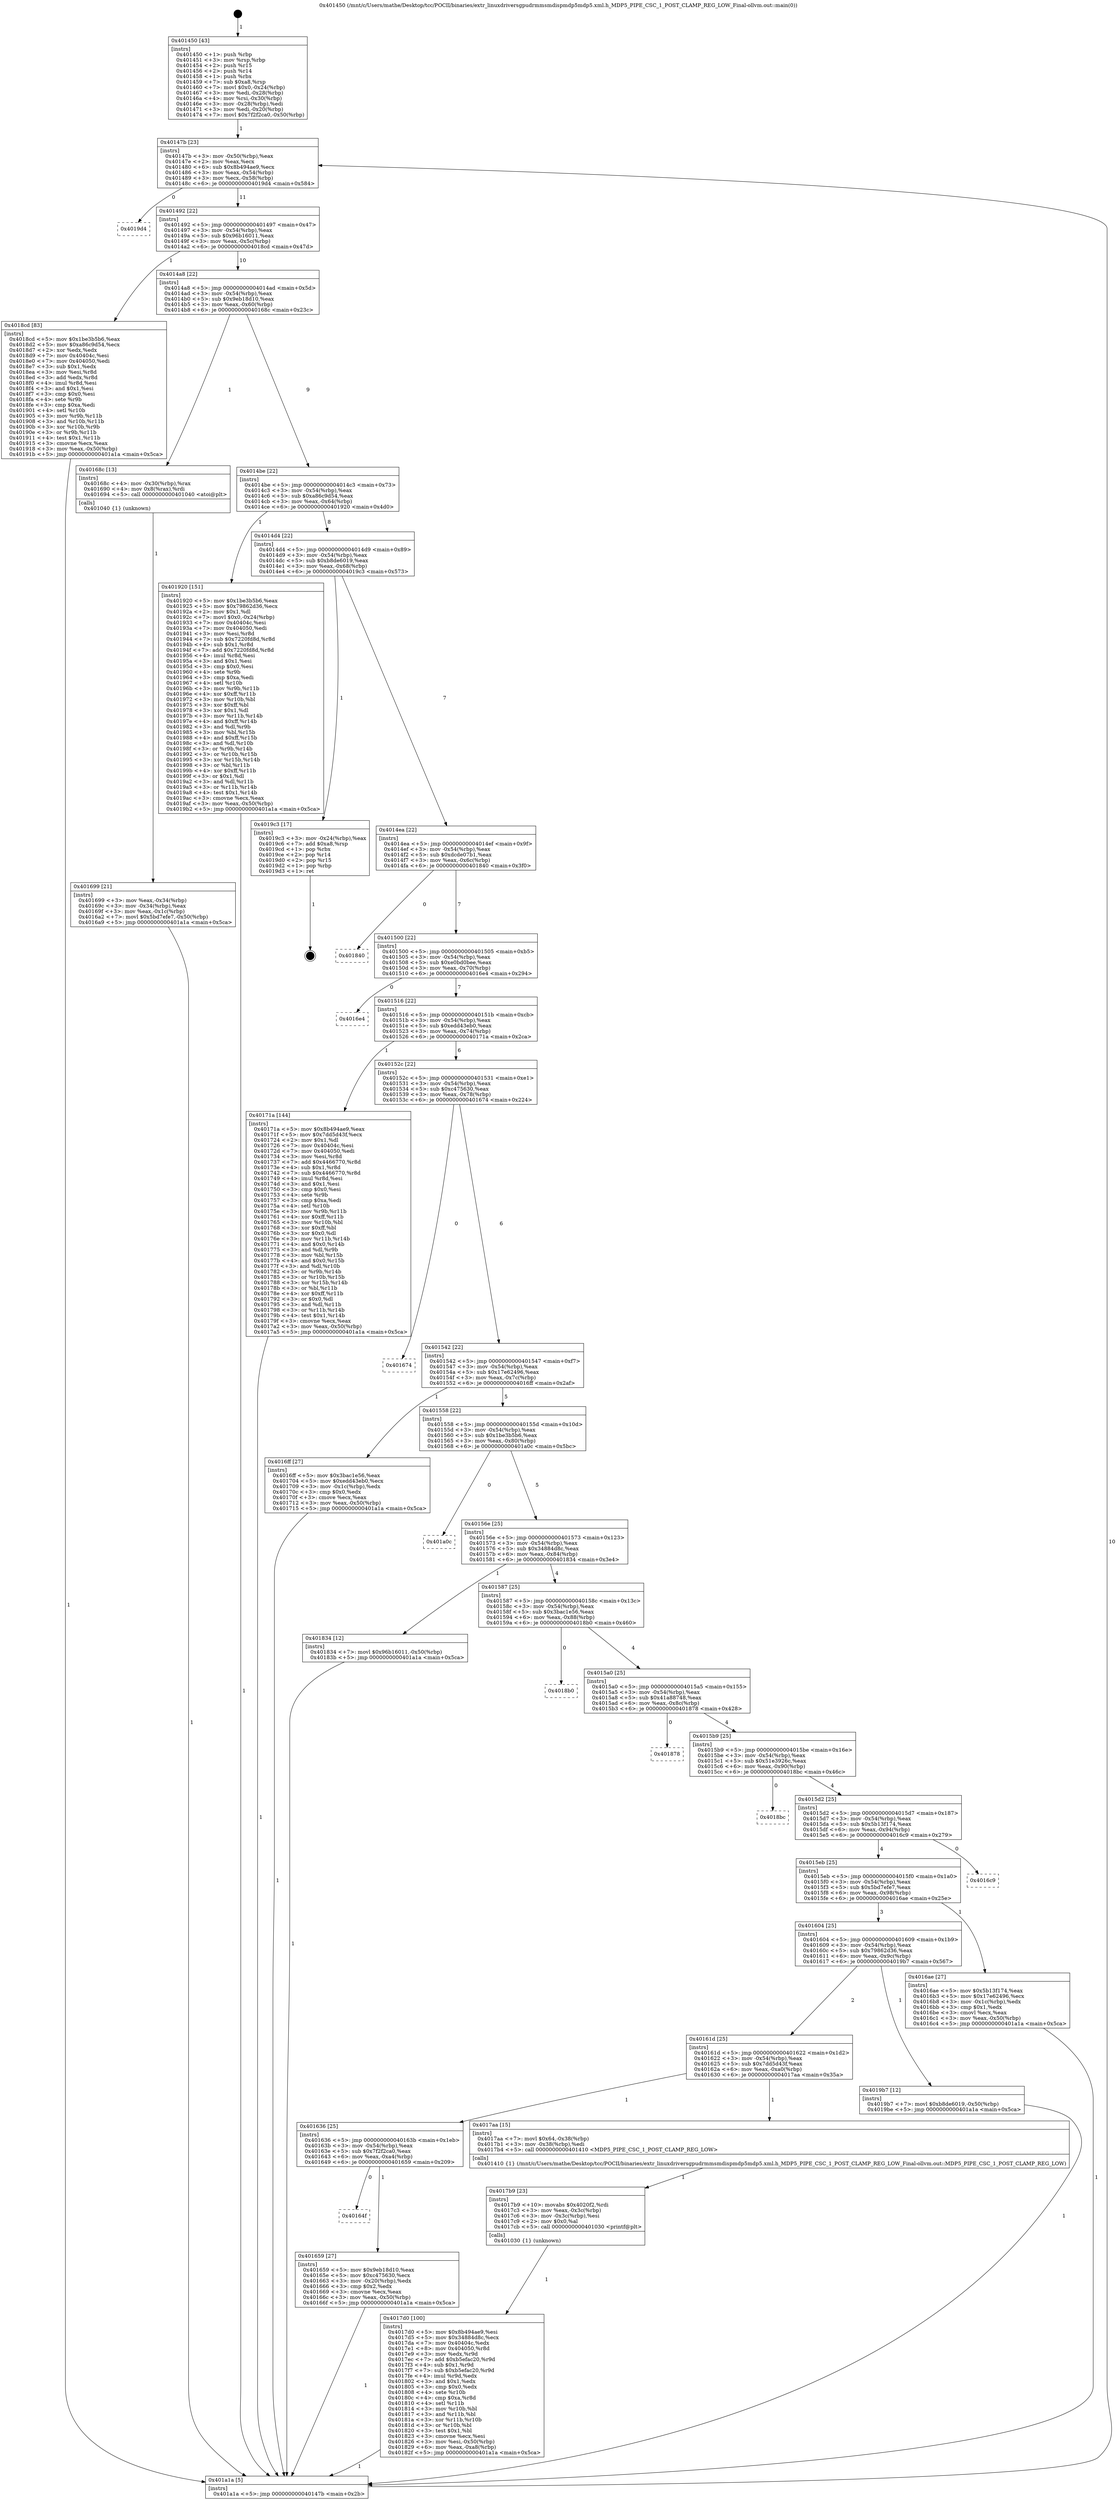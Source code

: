 digraph "0x401450" {
  label = "0x401450 (/mnt/c/Users/mathe/Desktop/tcc/POCII/binaries/extr_linuxdriversgpudrmmsmdispmdp5mdp5.xml.h_MDP5_PIPE_CSC_1_POST_CLAMP_REG_LOW_Final-ollvm.out::main(0))"
  labelloc = "t"
  node[shape=record]

  Entry [label="",width=0.3,height=0.3,shape=circle,fillcolor=black,style=filled]
  "0x40147b" [label="{
     0x40147b [23]\l
     | [instrs]\l
     &nbsp;&nbsp;0x40147b \<+3\>: mov -0x50(%rbp),%eax\l
     &nbsp;&nbsp;0x40147e \<+2\>: mov %eax,%ecx\l
     &nbsp;&nbsp;0x401480 \<+6\>: sub $0x8b494ae9,%ecx\l
     &nbsp;&nbsp;0x401486 \<+3\>: mov %eax,-0x54(%rbp)\l
     &nbsp;&nbsp;0x401489 \<+3\>: mov %ecx,-0x58(%rbp)\l
     &nbsp;&nbsp;0x40148c \<+6\>: je 00000000004019d4 \<main+0x584\>\l
  }"]
  "0x4019d4" [label="{
     0x4019d4\l
  }", style=dashed]
  "0x401492" [label="{
     0x401492 [22]\l
     | [instrs]\l
     &nbsp;&nbsp;0x401492 \<+5\>: jmp 0000000000401497 \<main+0x47\>\l
     &nbsp;&nbsp;0x401497 \<+3\>: mov -0x54(%rbp),%eax\l
     &nbsp;&nbsp;0x40149a \<+5\>: sub $0x96b16011,%eax\l
     &nbsp;&nbsp;0x40149f \<+3\>: mov %eax,-0x5c(%rbp)\l
     &nbsp;&nbsp;0x4014a2 \<+6\>: je 00000000004018cd \<main+0x47d\>\l
  }"]
  Exit [label="",width=0.3,height=0.3,shape=circle,fillcolor=black,style=filled,peripheries=2]
  "0x4018cd" [label="{
     0x4018cd [83]\l
     | [instrs]\l
     &nbsp;&nbsp;0x4018cd \<+5\>: mov $0x1be3b5b6,%eax\l
     &nbsp;&nbsp;0x4018d2 \<+5\>: mov $0xa86c9d54,%ecx\l
     &nbsp;&nbsp;0x4018d7 \<+2\>: xor %edx,%edx\l
     &nbsp;&nbsp;0x4018d9 \<+7\>: mov 0x40404c,%esi\l
     &nbsp;&nbsp;0x4018e0 \<+7\>: mov 0x404050,%edi\l
     &nbsp;&nbsp;0x4018e7 \<+3\>: sub $0x1,%edx\l
     &nbsp;&nbsp;0x4018ea \<+3\>: mov %esi,%r8d\l
     &nbsp;&nbsp;0x4018ed \<+3\>: add %edx,%r8d\l
     &nbsp;&nbsp;0x4018f0 \<+4\>: imul %r8d,%esi\l
     &nbsp;&nbsp;0x4018f4 \<+3\>: and $0x1,%esi\l
     &nbsp;&nbsp;0x4018f7 \<+3\>: cmp $0x0,%esi\l
     &nbsp;&nbsp;0x4018fa \<+4\>: sete %r9b\l
     &nbsp;&nbsp;0x4018fe \<+3\>: cmp $0xa,%edi\l
     &nbsp;&nbsp;0x401901 \<+4\>: setl %r10b\l
     &nbsp;&nbsp;0x401905 \<+3\>: mov %r9b,%r11b\l
     &nbsp;&nbsp;0x401908 \<+3\>: and %r10b,%r11b\l
     &nbsp;&nbsp;0x40190b \<+3\>: xor %r10b,%r9b\l
     &nbsp;&nbsp;0x40190e \<+3\>: or %r9b,%r11b\l
     &nbsp;&nbsp;0x401911 \<+4\>: test $0x1,%r11b\l
     &nbsp;&nbsp;0x401915 \<+3\>: cmovne %ecx,%eax\l
     &nbsp;&nbsp;0x401918 \<+3\>: mov %eax,-0x50(%rbp)\l
     &nbsp;&nbsp;0x40191b \<+5\>: jmp 0000000000401a1a \<main+0x5ca\>\l
  }"]
  "0x4014a8" [label="{
     0x4014a8 [22]\l
     | [instrs]\l
     &nbsp;&nbsp;0x4014a8 \<+5\>: jmp 00000000004014ad \<main+0x5d\>\l
     &nbsp;&nbsp;0x4014ad \<+3\>: mov -0x54(%rbp),%eax\l
     &nbsp;&nbsp;0x4014b0 \<+5\>: sub $0x9eb18d10,%eax\l
     &nbsp;&nbsp;0x4014b5 \<+3\>: mov %eax,-0x60(%rbp)\l
     &nbsp;&nbsp;0x4014b8 \<+6\>: je 000000000040168c \<main+0x23c\>\l
  }"]
  "0x4017d0" [label="{
     0x4017d0 [100]\l
     | [instrs]\l
     &nbsp;&nbsp;0x4017d0 \<+5\>: mov $0x8b494ae9,%esi\l
     &nbsp;&nbsp;0x4017d5 \<+5\>: mov $0x34884d8c,%ecx\l
     &nbsp;&nbsp;0x4017da \<+7\>: mov 0x40404c,%edx\l
     &nbsp;&nbsp;0x4017e1 \<+8\>: mov 0x404050,%r8d\l
     &nbsp;&nbsp;0x4017e9 \<+3\>: mov %edx,%r9d\l
     &nbsp;&nbsp;0x4017ec \<+7\>: add $0xb5efac20,%r9d\l
     &nbsp;&nbsp;0x4017f3 \<+4\>: sub $0x1,%r9d\l
     &nbsp;&nbsp;0x4017f7 \<+7\>: sub $0xb5efac20,%r9d\l
     &nbsp;&nbsp;0x4017fe \<+4\>: imul %r9d,%edx\l
     &nbsp;&nbsp;0x401802 \<+3\>: and $0x1,%edx\l
     &nbsp;&nbsp;0x401805 \<+3\>: cmp $0x0,%edx\l
     &nbsp;&nbsp;0x401808 \<+4\>: sete %r10b\l
     &nbsp;&nbsp;0x40180c \<+4\>: cmp $0xa,%r8d\l
     &nbsp;&nbsp;0x401810 \<+4\>: setl %r11b\l
     &nbsp;&nbsp;0x401814 \<+3\>: mov %r10b,%bl\l
     &nbsp;&nbsp;0x401817 \<+3\>: and %r11b,%bl\l
     &nbsp;&nbsp;0x40181a \<+3\>: xor %r11b,%r10b\l
     &nbsp;&nbsp;0x40181d \<+3\>: or %r10b,%bl\l
     &nbsp;&nbsp;0x401820 \<+3\>: test $0x1,%bl\l
     &nbsp;&nbsp;0x401823 \<+3\>: cmovne %ecx,%esi\l
     &nbsp;&nbsp;0x401826 \<+3\>: mov %esi,-0x50(%rbp)\l
     &nbsp;&nbsp;0x401829 \<+6\>: mov %eax,-0xa8(%rbp)\l
     &nbsp;&nbsp;0x40182f \<+5\>: jmp 0000000000401a1a \<main+0x5ca\>\l
  }"]
  "0x40168c" [label="{
     0x40168c [13]\l
     | [instrs]\l
     &nbsp;&nbsp;0x40168c \<+4\>: mov -0x30(%rbp),%rax\l
     &nbsp;&nbsp;0x401690 \<+4\>: mov 0x8(%rax),%rdi\l
     &nbsp;&nbsp;0x401694 \<+5\>: call 0000000000401040 \<atoi@plt\>\l
     | [calls]\l
     &nbsp;&nbsp;0x401040 \{1\} (unknown)\l
  }"]
  "0x4014be" [label="{
     0x4014be [22]\l
     | [instrs]\l
     &nbsp;&nbsp;0x4014be \<+5\>: jmp 00000000004014c3 \<main+0x73\>\l
     &nbsp;&nbsp;0x4014c3 \<+3\>: mov -0x54(%rbp),%eax\l
     &nbsp;&nbsp;0x4014c6 \<+5\>: sub $0xa86c9d54,%eax\l
     &nbsp;&nbsp;0x4014cb \<+3\>: mov %eax,-0x64(%rbp)\l
     &nbsp;&nbsp;0x4014ce \<+6\>: je 0000000000401920 \<main+0x4d0\>\l
  }"]
  "0x4017b9" [label="{
     0x4017b9 [23]\l
     | [instrs]\l
     &nbsp;&nbsp;0x4017b9 \<+10\>: movabs $0x4020f2,%rdi\l
     &nbsp;&nbsp;0x4017c3 \<+3\>: mov %eax,-0x3c(%rbp)\l
     &nbsp;&nbsp;0x4017c6 \<+3\>: mov -0x3c(%rbp),%esi\l
     &nbsp;&nbsp;0x4017c9 \<+2\>: mov $0x0,%al\l
     &nbsp;&nbsp;0x4017cb \<+5\>: call 0000000000401030 \<printf@plt\>\l
     | [calls]\l
     &nbsp;&nbsp;0x401030 \{1\} (unknown)\l
  }"]
  "0x401920" [label="{
     0x401920 [151]\l
     | [instrs]\l
     &nbsp;&nbsp;0x401920 \<+5\>: mov $0x1be3b5b6,%eax\l
     &nbsp;&nbsp;0x401925 \<+5\>: mov $0x79862d36,%ecx\l
     &nbsp;&nbsp;0x40192a \<+2\>: mov $0x1,%dl\l
     &nbsp;&nbsp;0x40192c \<+7\>: movl $0x0,-0x24(%rbp)\l
     &nbsp;&nbsp;0x401933 \<+7\>: mov 0x40404c,%esi\l
     &nbsp;&nbsp;0x40193a \<+7\>: mov 0x404050,%edi\l
     &nbsp;&nbsp;0x401941 \<+3\>: mov %esi,%r8d\l
     &nbsp;&nbsp;0x401944 \<+7\>: sub $0x7220fd8d,%r8d\l
     &nbsp;&nbsp;0x40194b \<+4\>: sub $0x1,%r8d\l
     &nbsp;&nbsp;0x40194f \<+7\>: add $0x7220fd8d,%r8d\l
     &nbsp;&nbsp;0x401956 \<+4\>: imul %r8d,%esi\l
     &nbsp;&nbsp;0x40195a \<+3\>: and $0x1,%esi\l
     &nbsp;&nbsp;0x40195d \<+3\>: cmp $0x0,%esi\l
     &nbsp;&nbsp;0x401960 \<+4\>: sete %r9b\l
     &nbsp;&nbsp;0x401964 \<+3\>: cmp $0xa,%edi\l
     &nbsp;&nbsp;0x401967 \<+4\>: setl %r10b\l
     &nbsp;&nbsp;0x40196b \<+3\>: mov %r9b,%r11b\l
     &nbsp;&nbsp;0x40196e \<+4\>: xor $0xff,%r11b\l
     &nbsp;&nbsp;0x401972 \<+3\>: mov %r10b,%bl\l
     &nbsp;&nbsp;0x401975 \<+3\>: xor $0xff,%bl\l
     &nbsp;&nbsp;0x401978 \<+3\>: xor $0x1,%dl\l
     &nbsp;&nbsp;0x40197b \<+3\>: mov %r11b,%r14b\l
     &nbsp;&nbsp;0x40197e \<+4\>: and $0xff,%r14b\l
     &nbsp;&nbsp;0x401982 \<+3\>: and %dl,%r9b\l
     &nbsp;&nbsp;0x401985 \<+3\>: mov %bl,%r15b\l
     &nbsp;&nbsp;0x401988 \<+4\>: and $0xff,%r15b\l
     &nbsp;&nbsp;0x40198c \<+3\>: and %dl,%r10b\l
     &nbsp;&nbsp;0x40198f \<+3\>: or %r9b,%r14b\l
     &nbsp;&nbsp;0x401992 \<+3\>: or %r10b,%r15b\l
     &nbsp;&nbsp;0x401995 \<+3\>: xor %r15b,%r14b\l
     &nbsp;&nbsp;0x401998 \<+3\>: or %bl,%r11b\l
     &nbsp;&nbsp;0x40199b \<+4\>: xor $0xff,%r11b\l
     &nbsp;&nbsp;0x40199f \<+3\>: or $0x1,%dl\l
     &nbsp;&nbsp;0x4019a2 \<+3\>: and %dl,%r11b\l
     &nbsp;&nbsp;0x4019a5 \<+3\>: or %r11b,%r14b\l
     &nbsp;&nbsp;0x4019a8 \<+4\>: test $0x1,%r14b\l
     &nbsp;&nbsp;0x4019ac \<+3\>: cmovne %ecx,%eax\l
     &nbsp;&nbsp;0x4019af \<+3\>: mov %eax,-0x50(%rbp)\l
     &nbsp;&nbsp;0x4019b2 \<+5\>: jmp 0000000000401a1a \<main+0x5ca\>\l
  }"]
  "0x4014d4" [label="{
     0x4014d4 [22]\l
     | [instrs]\l
     &nbsp;&nbsp;0x4014d4 \<+5\>: jmp 00000000004014d9 \<main+0x89\>\l
     &nbsp;&nbsp;0x4014d9 \<+3\>: mov -0x54(%rbp),%eax\l
     &nbsp;&nbsp;0x4014dc \<+5\>: sub $0xb8de6019,%eax\l
     &nbsp;&nbsp;0x4014e1 \<+3\>: mov %eax,-0x68(%rbp)\l
     &nbsp;&nbsp;0x4014e4 \<+6\>: je 00000000004019c3 \<main+0x573\>\l
  }"]
  "0x401699" [label="{
     0x401699 [21]\l
     | [instrs]\l
     &nbsp;&nbsp;0x401699 \<+3\>: mov %eax,-0x34(%rbp)\l
     &nbsp;&nbsp;0x40169c \<+3\>: mov -0x34(%rbp),%eax\l
     &nbsp;&nbsp;0x40169f \<+3\>: mov %eax,-0x1c(%rbp)\l
     &nbsp;&nbsp;0x4016a2 \<+7\>: movl $0x5bd7efe7,-0x50(%rbp)\l
     &nbsp;&nbsp;0x4016a9 \<+5\>: jmp 0000000000401a1a \<main+0x5ca\>\l
  }"]
  "0x4019c3" [label="{
     0x4019c3 [17]\l
     | [instrs]\l
     &nbsp;&nbsp;0x4019c3 \<+3\>: mov -0x24(%rbp),%eax\l
     &nbsp;&nbsp;0x4019c6 \<+7\>: add $0xa8,%rsp\l
     &nbsp;&nbsp;0x4019cd \<+1\>: pop %rbx\l
     &nbsp;&nbsp;0x4019ce \<+2\>: pop %r14\l
     &nbsp;&nbsp;0x4019d0 \<+2\>: pop %r15\l
     &nbsp;&nbsp;0x4019d2 \<+1\>: pop %rbp\l
     &nbsp;&nbsp;0x4019d3 \<+1\>: ret\l
  }"]
  "0x4014ea" [label="{
     0x4014ea [22]\l
     | [instrs]\l
     &nbsp;&nbsp;0x4014ea \<+5\>: jmp 00000000004014ef \<main+0x9f\>\l
     &nbsp;&nbsp;0x4014ef \<+3\>: mov -0x54(%rbp),%eax\l
     &nbsp;&nbsp;0x4014f2 \<+5\>: sub $0xdcde07b1,%eax\l
     &nbsp;&nbsp;0x4014f7 \<+3\>: mov %eax,-0x6c(%rbp)\l
     &nbsp;&nbsp;0x4014fa \<+6\>: je 0000000000401840 \<main+0x3f0\>\l
  }"]
  "0x401450" [label="{
     0x401450 [43]\l
     | [instrs]\l
     &nbsp;&nbsp;0x401450 \<+1\>: push %rbp\l
     &nbsp;&nbsp;0x401451 \<+3\>: mov %rsp,%rbp\l
     &nbsp;&nbsp;0x401454 \<+2\>: push %r15\l
     &nbsp;&nbsp;0x401456 \<+2\>: push %r14\l
     &nbsp;&nbsp;0x401458 \<+1\>: push %rbx\l
     &nbsp;&nbsp;0x401459 \<+7\>: sub $0xa8,%rsp\l
     &nbsp;&nbsp;0x401460 \<+7\>: movl $0x0,-0x24(%rbp)\l
     &nbsp;&nbsp;0x401467 \<+3\>: mov %edi,-0x28(%rbp)\l
     &nbsp;&nbsp;0x40146a \<+4\>: mov %rsi,-0x30(%rbp)\l
     &nbsp;&nbsp;0x40146e \<+3\>: mov -0x28(%rbp),%edi\l
     &nbsp;&nbsp;0x401471 \<+3\>: mov %edi,-0x20(%rbp)\l
     &nbsp;&nbsp;0x401474 \<+7\>: movl $0x7f2f2ca0,-0x50(%rbp)\l
  }"]
  "0x401840" [label="{
     0x401840\l
  }", style=dashed]
  "0x401500" [label="{
     0x401500 [22]\l
     | [instrs]\l
     &nbsp;&nbsp;0x401500 \<+5\>: jmp 0000000000401505 \<main+0xb5\>\l
     &nbsp;&nbsp;0x401505 \<+3\>: mov -0x54(%rbp),%eax\l
     &nbsp;&nbsp;0x401508 \<+5\>: sub $0xe0bd0bee,%eax\l
     &nbsp;&nbsp;0x40150d \<+3\>: mov %eax,-0x70(%rbp)\l
     &nbsp;&nbsp;0x401510 \<+6\>: je 00000000004016e4 \<main+0x294\>\l
  }"]
  "0x401a1a" [label="{
     0x401a1a [5]\l
     | [instrs]\l
     &nbsp;&nbsp;0x401a1a \<+5\>: jmp 000000000040147b \<main+0x2b\>\l
  }"]
  "0x4016e4" [label="{
     0x4016e4\l
  }", style=dashed]
  "0x401516" [label="{
     0x401516 [22]\l
     | [instrs]\l
     &nbsp;&nbsp;0x401516 \<+5\>: jmp 000000000040151b \<main+0xcb\>\l
     &nbsp;&nbsp;0x40151b \<+3\>: mov -0x54(%rbp),%eax\l
     &nbsp;&nbsp;0x40151e \<+5\>: sub $0xedd43eb0,%eax\l
     &nbsp;&nbsp;0x401523 \<+3\>: mov %eax,-0x74(%rbp)\l
     &nbsp;&nbsp;0x401526 \<+6\>: je 000000000040171a \<main+0x2ca\>\l
  }"]
  "0x40164f" [label="{
     0x40164f\l
  }", style=dashed]
  "0x40171a" [label="{
     0x40171a [144]\l
     | [instrs]\l
     &nbsp;&nbsp;0x40171a \<+5\>: mov $0x8b494ae9,%eax\l
     &nbsp;&nbsp;0x40171f \<+5\>: mov $0x7dd5d43f,%ecx\l
     &nbsp;&nbsp;0x401724 \<+2\>: mov $0x1,%dl\l
     &nbsp;&nbsp;0x401726 \<+7\>: mov 0x40404c,%esi\l
     &nbsp;&nbsp;0x40172d \<+7\>: mov 0x404050,%edi\l
     &nbsp;&nbsp;0x401734 \<+3\>: mov %esi,%r8d\l
     &nbsp;&nbsp;0x401737 \<+7\>: add $0x4466770,%r8d\l
     &nbsp;&nbsp;0x40173e \<+4\>: sub $0x1,%r8d\l
     &nbsp;&nbsp;0x401742 \<+7\>: sub $0x4466770,%r8d\l
     &nbsp;&nbsp;0x401749 \<+4\>: imul %r8d,%esi\l
     &nbsp;&nbsp;0x40174d \<+3\>: and $0x1,%esi\l
     &nbsp;&nbsp;0x401750 \<+3\>: cmp $0x0,%esi\l
     &nbsp;&nbsp;0x401753 \<+4\>: sete %r9b\l
     &nbsp;&nbsp;0x401757 \<+3\>: cmp $0xa,%edi\l
     &nbsp;&nbsp;0x40175a \<+4\>: setl %r10b\l
     &nbsp;&nbsp;0x40175e \<+3\>: mov %r9b,%r11b\l
     &nbsp;&nbsp;0x401761 \<+4\>: xor $0xff,%r11b\l
     &nbsp;&nbsp;0x401765 \<+3\>: mov %r10b,%bl\l
     &nbsp;&nbsp;0x401768 \<+3\>: xor $0xff,%bl\l
     &nbsp;&nbsp;0x40176b \<+3\>: xor $0x0,%dl\l
     &nbsp;&nbsp;0x40176e \<+3\>: mov %r11b,%r14b\l
     &nbsp;&nbsp;0x401771 \<+4\>: and $0x0,%r14b\l
     &nbsp;&nbsp;0x401775 \<+3\>: and %dl,%r9b\l
     &nbsp;&nbsp;0x401778 \<+3\>: mov %bl,%r15b\l
     &nbsp;&nbsp;0x40177b \<+4\>: and $0x0,%r15b\l
     &nbsp;&nbsp;0x40177f \<+3\>: and %dl,%r10b\l
     &nbsp;&nbsp;0x401782 \<+3\>: or %r9b,%r14b\l
     &nbsp;&nbsp;0x401785 \<+3\>: or %r10b,%r15b\l
     &nbsp;&nbsp;0x401788 \<+3\>: xor %r15b,%r14b\l
     &nbsp;&nbsp;0x40178b \<+3\>: or %bl,%r11b\l
     &nbsp;&nbsp;0x40178e \<+4\>: xor $0xff,%r11b\l
     &nbsp;&nbsp;0x401792 \<+3\>: or $0x0,%dl\l
     &nbsp;&nbsp;0x401795 \<+3\>: and %dl,%r11b\l
     &nbsp;&nbsp;0x401798 \<+3\>: or %r11b,%r14b\l
     &nbsp;&nbsp;0x40179b \<+4\>: test $0x1,%r14b\l
     &nbsp;&nbsp;0x40179f \<+3\>: cmovne %ecx,%eax\l
     &nbsp;&nbsp;0x4017a2 \<+3\>: mov %eax,-0x50(%rbp)\l
     &nbsp;&nbsp;0x4017a5 \<+5\>: jmp 0000000000401a1a \<main+0x5ca\>\l
  }"]
  "0x40152c" [label="{
     0x40152c [22]\l
     | [instrs]\l
     &nbsp;&nbsp;0x40152c \<+5\>: jmp 0000000000401531 \<main+0xe1\>\l
     &nbsp;&nbsp;0x401531 \<+3\>: mov -0x54(%rbp),%eax\l
     &nbsp;&nbsp;0x401534 \<+5\>: sub $0xc475630,%eax\l
     &nbsp;&nbsp;0x401539 \<+3\>: mov %eax,-0x78(%rbp)\l
     &nbsp;&nbsp;0x40153c \<+6\>: je 0000000000401674 \<main+0x224\>\l
  }"]
  "0x401659" [label="{
     0x401659 [27]\l
     | [instrs]\l
     &nbsp;&nbsp;0x401659 \<+5\>: mov $0x9eb18d10,%eax\l
     &nbsp;&nbsp;0x40165e \<+5\>: mov $0xc475630,%ecx\l
     &nbsp;&nbsp;0x401663 \<+3\>: mov -0x20(%rbp),%edx\l
     &nbsp;&nbsp;0x401666 \<+3\>: cmp $0x2,%edx\l
     &nbsp;&nbsp;0x401669 \<+3\>: cmovne %ecx,%eax\l
     &nbsp;&nbsp;0x40166c \<+3\>: mov %eax,-0x50(%rbp)\l
     &nbsp;&nbsp;0x40166f \<+5\>: jmp 0000000000401a1a \<main+0x5ca\>\l
  }"]
  "0x401674" [label="{
     0x401674\l
  }", style=dashed]
  "0x401542" [label="{
     0x401542 [22]\l
     | [instrs]\l
     &nbsp;&nbsp;0x401542 \<+5\>: jmp 0000000000401547 \<main+0xf7\>\l
     &nbsp;&nbsp;0x401547 \<+3\>: mov -0x54(%rbp),%eax\l
     &nbsp;&nbsp;0x40154a \<+5\>: sub $0x17e62496,%eax\l
     &nbsp;&nbsp;0x40154f \<+3\>: mov %eax,-0x7c(%rbp)\l
     &nbsp;&nbsp;0x401552 \<+6\>: je 00000000004016ff \<main+0x2af\>\l
  }"]
  "0x401636" [label="{
     0x401636 [25]\l
     | [instrs]\l
     &nbsp;&nbsp;0x401636 \<+5\>: jmp 000000000040163b \<main+0x1eb\>\l
     &nbsp;&nbsp;0x40163b \<+3\>: mov -0x54(%rbp),%eax\l
     &nbsp;&nbsp;0x40163e \<+5\>: sub $0x7f2f2ca0,%eax\l
     &nbsp;&nbsp;0x401643 \<+6\>: mov %eax,-0xa4(%rbp)\l
     &nbsp;&nbsp;0x401649 \<+6\>: je 0000000000401659 \<main+0x209\>\l
  }"]
  "0x4016ff" [label="{
     0x4016ff [27]\l
     | [instrs]\l
     &nbsp;&nbsp;0x4016ff \<+5\>: mov $0x3bac1e56,%eax\l
     &nbsp;&nbsp;0x401704 \<+5\>: mov $0xedd43eb0,%ecx\l
     &nbsp;&nbsp;0x401709 \<+3\>: mov -0x1c(%rbp),%edx\l
     &nbsp;&nbsp;0x40170c \<+3\>: cmp $0x0,%edx\l
     &nbsp;&nbsp;0x40170f \<+3\>: cmove %ecx,%eax\l
     &nbsp;&nbsp;0x401712 \<+3\>: mov %eax,-0x50(%rbp)\l
     &nbsp;&nbsp;0x401715 \<+5\>: jmp 0000000000401a1a \<main+0x5ca\>\l
  }"]
  "0x401558" [label="{
     0x401558 [22]\l
     | [instrs]\l
     &nbsp;&nbsp;0x401558 \<+5\>: jmp 000000000040155d \<main+0x10d\>\l
     &nbsp;&nbsp;0x40155d \<+3\>: mov -0x54(%rbp),%eax\l
     &nbsp;&nbsp;0x401560 \<+5\>: sub $0x1be3b5b6,%eax\l
     &nbsp;&nbsp;0x401565 \<+3\>: mov %eax,-0x80(%rbp)\l
     &nbsp;&nbsp;0x401568 \<+6\>: je 0000000000401a0c \<main+0x5bc\>\l
  }"]
  "0x4017aa" [label="{
     0x4017aa [15]\l
     | [instrs]\l
     &nbsp;&nbsp;0x4017aa \<+7\>: movl $0x64,-0x38(%rbp)\l
     &nbsp;&nbsp;0x4017b1 \<+3\>: mov -0x38(%rbp),%edi\l
     &nbsp;&nbsp;0x4017b4 \<+5\>: call 0000000000401410 \<MDP5_PIPE_CSC_1_POST_CLAMP_REG_LOW\>\l
     | [calls]\l
     &nbsp;&nbsp;0x401410 \{1\} (/mnt/c/Users/mathe/Desktop/tcc/POCII/binaries/extr_linuxdriversgpudrmmsmdispmdp5mdp5.xml.h_MDP5_PIPE_CSC_1_POST_CLAMP_REG_LOW_Final-ollvm.out::MDP5_PIPE_CSC_1_POST_CLAMP_REG_LOW)\l
  }"]
  "0x401a0c" [label="{
     0x401a0c\l
  }", style=dashed]
  "0x40156e" [label="{
     0x40156e [25]\l
     | [instrs]\l
     &nbsp;&nbsp;0x40156e \<+5\>: jmp 0000000000401573 \<main+0x123\>\l
     &nbsp;&nbsp;0x401573 \<+3\>: mov -0x54(%rbp),%eax\l
     &nbsp;&nbsp;0x401576 \<+5\>: sub $0x34884d8c,%eax\l
     &nbsp;&nbsp;0x40157b \<+6\>: mov %eax,-0x84(%rbp)\l
     &nbsp;&nbsp;0x401581 \<+6\>: je 0000000000401834 \<main+0x3e4\>\l
  }"]
  "0x40161d" [label="{
     0x40161d [25]\l
     | [instrs]\l
     &nbsp;&nbsp;0x40161d \<+5\>: jmp 0000000000401622 \<main+0x1d2\>\l
     &nbsp;&nbsp;0x401622 \<+3\>: mov -0x54(%rbp),%eax\l
     &nbsp;&nbsp;0x401625 \<+5\>: sub $0x7dd5d43f,%eax\l
     &nbsp;&nbsp;0x40162a \<+6\>: mov %eax,-0xa0(%rbp)\l
     &nbsp;&nbsp;0x401630 \<+6\>: je 00000000004017aa \<main+0x35a\>\l
  }"]
  "0x401834" [label="{
     0x401834 [12]\l
     | [instrs]\l
     &nbsp;&nbsp;0x401834 \<+7\>: movl $0x96b16011,-0x50(%rbp)\l
     &nbsp;&nbsp;0x40183b \<+5\>: jmp 0000000000401a1a \<main+0x5ca\>\l
  }"]
  "0x401587" [label="{
     0x401587 [25]\l
     | [instrs]\l
     &nbsp;&nbsp;0x401587 \<+5\>: jmp 000000000040158c \<main+0x13c\>\l
     &nbsp;&nbsp;0x40158c \<+3\>: mov -0x54(%rbp),%eax\l
     &nbsp;&nbsp;0x40158f \<+5\>: sub $0x3bac1e56,%eax\l
     &nbsp;&nbsp;0x401594 \<+6\>: mov %eax,-0x88(%rbp)\l
     &nbsp;&nbsp;0x40159a \<+6\>: je 00000000004018b0 \<main+0x460\>\l
  }"]
  "0x4019b7" [label="{
     0x4019b7 [12]\l
     | [instrs]\l
     &nbsp;&nbsp;0x4019b7 \<+7\>: movl $0xb8de6019,-0x50(%rbp)\l
     &nbsp;&nbsp;0x4019be \<+5\>: jmp 0000000000401a1a \<main+0x5ca\>\l
  }"]
  "0x4018b0" [label="{
     0x4018b0\l
  }", style=dashed]
  "0x4015a0" [label="{
     0x4015a0 [25]\l
     | [instrs]\l
     &nbsp;&nbsp;0x4015a0 \<+5\>: jmp 00000000004015a5 \<main+0x155\>\l
     &nbsp;&nbsp;0x4015a5 \<+3\>: mov -0x54(%rbp),%eax\l
     &nbsp;&nbsp;0x4015a8 \<+5\>: sub $0x41a88748,%eax\l
     &nbsp;&nbsp;0x4015ad \<+6\>: mov %eax,-0x8c(%rbp)\l
     &nbsp;&nbsp;0x4015b3 \<+6\>: je 0000000000401878 \<main+0x428\>\l
  }"]
  "0x401604" [label="{
     0x401604 [25]\l
     | [instrs]\l
     &nbsp;&nbsp;0x401604 \<+5\>: jmp 0000000000401609 \<main+0x1b9\>\l
     &nbsp;&nbsp;0x401609 \<+3\>: mov -0x54(%rbp),%eax\l
     &nbsp;&nbsp;0x40160c \<+5\>: sub $0x79862d36,%eax\l
     &nbsp;&nbsp;0x401611 \<+6\>: mov %eax,-0x9c(%rbp)\l
     &nbsp;&nbsp;0x401617 \<+6\>: je 00000000004019b7 \<main+0x567\>\l
  }"]
  "0x401878" [label="{
     0x401878\l
  }", style=dashed]
  "0x4015b9" [label="{
     0x4015b9 [25]\l
     | [instrs]\l
     &nbsp;&nbsp;0x4015b9 \<+5\>: jmp 00000000004015be \<main+0x16e\>\l
     &nbsp;&nbsp;0x4015be \<+3\>: mov -0x54(%rbp),%eax\l
     &nbsp;&nbsp;0x4015c1 \<+5\>: sub $0x51e3926c,%eax\l
     &nbsp;&nbsp;0x4015c6 \<+6\>: mov %eax,-0x90(%rbp)\l
     &nbsp;&nbsp;0x4015cc \<+6\>: je 00000000004018bc \<main+0x46c\>\l
  }"]
  "0x4016ae" [label="{
     0x4016ae [27]\l
     | [instrs]\l
     &nbsp;&nbsp;0x4016ae \<+5\>: mov $0x5b13f174,%eax\l
     &nbsp;&nbsp;0x4016b3 \<+5\>: mov $0x17e62496,%ecx\l
     &nbsp;&nbsp;0x4016b8 \<+3\>: mov -0x1c(%rbp),%edx\l
     &nbsp;&nbsp;0x4016bb \<+3\>: cmp $0x1,%edx\l
     &nbsp;&nbsp;0x4016be \<+3\>: cmovl %ecx,%eax\l
     &nbsp;&nbsp;0x4016c1 \<+3\>: mov %eax,-0x50(%rbp)\l
     &nbsp;&nbsp;0x4016c4 \<+5\>: jmp 0000000000401a1a \<main+0x5ca\>\l
  }"]
  "0x4018bc" [label="{
     0x4018bc\l
  }", style=dashed]
  "0x4015d2" [label="{
     0x4015d2 [25]\l
     | [instrs]\l
     &nbsp;&nbsp;0x4015d2 \<+5\>: jmp 00000000004015d7 \<main+0x187\>\l
     &nbsp;&nbsp;0x4015d7 \<+3\>: mov -0x54(%rbp),%eax\l
     &nbsp;&nbsp;0x4015da \<+5\>: sub $0x5b13f174,%eax\l
     &nbsp;&nbsp;0x4015df \<+6\>: mov %eax,-0x94(%rbp)\l
     &nbsp;&nbsp;0x4015e5 \<+6\>: je 00000000004016c9 \<main+0x279\>\l
  }"]
  "0x4015eb" [label="{
     0x4015eb [25]\l
     | [instrs]\l
     &nbsp;&nbsp;0x4015eb \<+5\>: jmp 00000000004015f0 \<main+0x1a0\>\l
     &nbsp;&nbsp;0x4015f0 \<+3\>: mov -0x54(%rbp),%eax\l
     &nbsp;&nbsp;0x4015f3 \<+5\>: sub $0x5bd7efe7,%eax\l
     &nbsp;&nbsp;0x4015f8 \<+6\>: mov %eax,-0x98(%rbp)\l
     &nbsp;&nbsp;0x4015fe \<+6\>: je 00000000004016ae \<main+0x25e\>\l
  }"]
  "0x4016c9" [label="{
     0x4016c9\l
  }", style=dashed]
  Entry -> "0x401450" [label=" 1"]
  "0x40147b" -> "0x4019d4" [label=" 0"]
  "0x40147b" -> "0x401492" [label=" 11"]
  "0x4019c3" -> Exit [label=" 1"]
  "0x401492" -> "0x4018cd" [label=" 1"]
  "0x401492" -> "0x4014a8" [label=" 10"]
  "0x4019b7" -> "0x401a1a" [label=" 1"]
  "0x4014a8" -> "0x40168c" [label=" 1"]
  "0x4014a8" -> "0x4014be" [label=" 9"]
  "0x401920" -> "0x401a1a" [label=" 1"]
  "0x4014be" -> "0x401920" [label=" 1"]
  "0x4014be" -> "0x4014d4" [label=" 8"]
  "0x4018cd" -> "0x401a1a" [label=" 1"]
  "0x4014d4" -> "0x4019c3" [label=" 1"]
  "0x4014d4" -> "0x4014ea" [label=" 7"]
  "0x401834" -> "0x401a1a" [label=" 1"]
  "0x4014ea" -> "0x401840" [label=" 0"]
  "0x4014ea" -> "0x401500" [label=" 7"]
  "0x4017d0" -> "0x401a1a" [label=" 1"]
  "0x401500" -> "0x4016e4" [label=" 0"]
  "0x401500" -> "0x401516" [label=" 7"]
  "0x4017b9" -> "0x4017d0" [label=" 1"]
  "0x401516" -> "0x40171a" [label=" 1"]
  "0x401516" -> "0x40152c" [label=" 6"]
  "0x4017aa" -> "0x4017b9" [label=" 1"]
  "0x40152c" -> "0x401674" [label=" 0"]
  "0x40152c" -> "0x401542" [label=" 6"]
  "0x40171a" -> "0x401a1a" [label=" 1"]
  "0x401542" -> "0x4016ff" [label=" 1"]
  "0x401542" -> "0x401558" [label=" 5"]
  "0x4016ae" -> "0x401a1a" [label=" 1"]
  "0x401558" -> "0x401a0c" [label=" 0"]
  "0x401558" -> "0x40156e" [label=" 5"]
  "0x401699" -> "0x401a1a" [label=" 1"]
  "0x40156e" -> "0x401834" [label=" 1"]
  "0x40156e" -> "0x401587" [label=" 4"]
  "0x401a1a" -> "0x40147b" [label=" 10"]
  "0x401587" -> "0x4018b0" [label=" 0"]
  "0x401587" -> "0x4015a0" [label=" 4"]
  "0x401450" -> "0x40147b" [label=" 1"]
  "0x4015a0" -> "0x401878" [label=" 0"]
  "0x4015a0" -> "0x4015b9" [label=" 4"]
  "0x401636" -> "0x40164f" [label=" 0"]
  "0x4015b9" -> "0x4018bc" [label=" 0"]
  "0x4015b9" -> "0x4015d2" [label=" 4"]
  "0x401636" -> "0x401659" [label=" 1"]
  "0x4015d2" -> "0x4016c9" [label=" 0"]
  "0x4015d2" -> "0x4015eb" [label=" 4"]
  "0x4016ff" -> "0x401a1a" [label=" 1"]
  "0x4015eb" -> "0x4016ae" [label=" 1"]
  "0x4015eb" -> "0x401604" [label=" 3"]
  "0x401659" -> "0x401a1a" [label=" 1"]
  "0x401604" -> "0x4019b7" [label=" 1"]
  "0x401604" -> "0x40161d" [label=" 2"]
  "0x40168c" -> "0x401699" [label=" 1"]
  "0x40161d" -> "0x4017aa" [label=" 1"]
  "0x40161d" -> "0x401636" [label=" 1"]
}
